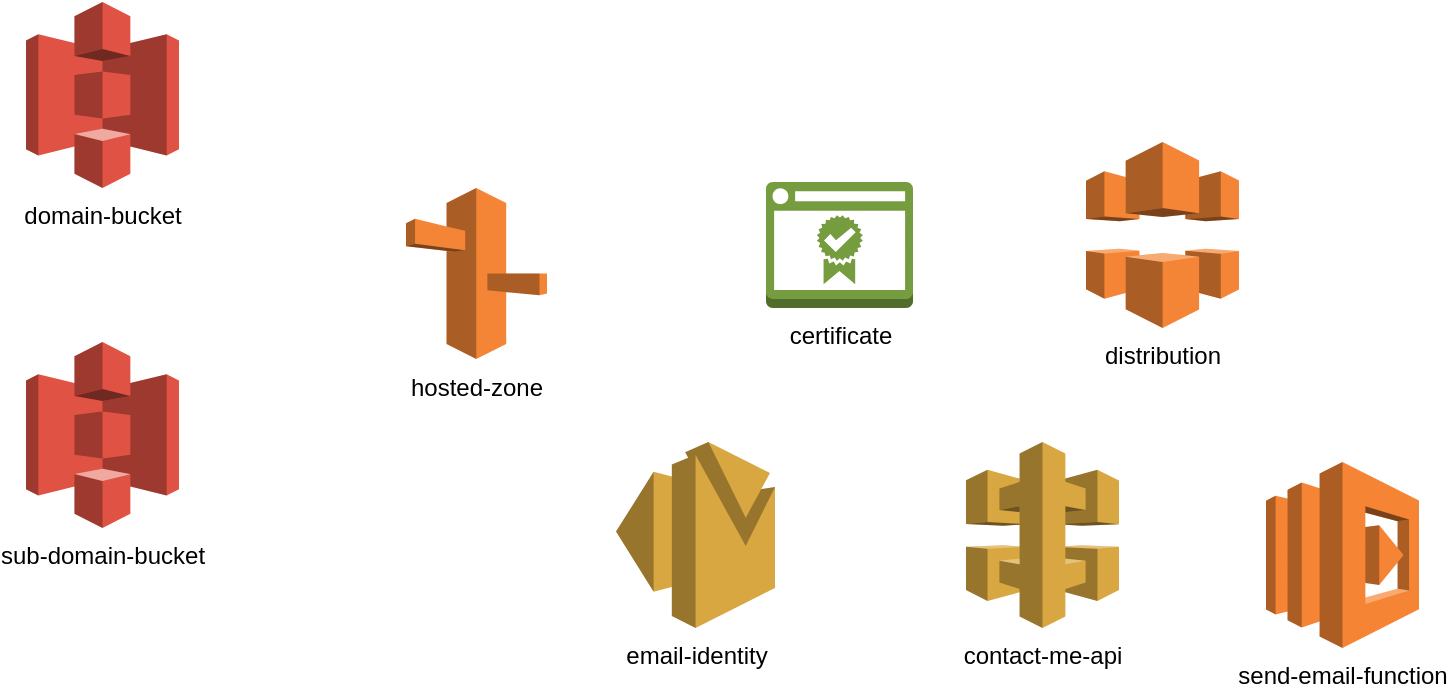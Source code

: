 <mxfile version="20.8.13" type="device"><diagram name="Page-1" id="R6U_nauYl27q0w_M60sq"><mxGraphModel dx="954" dy="616" grid="1" gridSize="10" guides="1" tooltips="1" connect="1" arrows="1" fold="1" page="1" pageScale="1" pageWidth="850" pageHeight="1100" math="0" shadow="0"><root><mxCell id="0"/><mxCell id="1" parent="0"/><mxCell id="uLTe1KyBiD-FxtmMQ3WB-1" value="domain-bucket" style="outlineConnect=0;dashed=0;verticalLabelPosition=bottom;verticalAlign=top;align=center;html=1;shape=mxgraph.aws3.s3;fillColor=#E05243;gradientColor=none;" vertex="1" parent="1"><mxGeometry x="130" y="50" width="76.5" height="93" as="geometry"/></mxCell><mxCell id="uLTe1KyBiD-FxtmMQ3WB-2" value="sub-domain-bucket" style="outlineConnect=0;dashed=0;verticalLabelPosition=bottom;verticalAlign=top;align=center;html=1;shape=mxgraph.aws3.s3;fillColor=#E05243;gradientColor=none;" vertex="1" parent="1"><mxGeometry x="130" y="220" width="76.5" height="93" as="geometry"/></mxCell><mxCell id="uLTe1KyBiD-FxtmMQ3WB-3" value="hosted-zone" style="outlineConnect=0;dashed=0;verticalLabelPosition=bottom;verticalAlign=top;align=center;html=1;shape=mxgraph.aws3.route_53;fillColor=#F58536;gradientColor=none;" vertex="1" parent="1"><mxGeometry x="320" y="143" width="70.5" height="85.5" as="geometry"/></mxCell><mxCell id="uLTe1KyBiD-FxtmMQ3WB-5" value="certificate" style="outlineConnect=0;dashed=0;verticalLabelPosition=bottom;verticalAlign=top;align=center;html=1;shape=mxgraph.aws3.certificate_manager_2;fillColor=#759C3E;gradientColor=none;" vertex="1" parent="1"><mxGeometry x="500" y="140" width="73.5" height="63" as="geometry"/></mxCell><mxCell id="uLTe1KyBiD-FxtmMQ3WB-6" value="distribution" style="outlineConnect=0;dashed=0;verticalLabelPosition=bottom;verticalAlign=top;align=center;html=1;shape=mxgraph.aws3.cloudfront;fillColor=#F58536;gradientColor=none;" vertex="1" parent="1"><mxGeometry x="660" y="120" width="76.5" height="93" as="geometry"/></mxCell><mxCell id="uLTe1KyBiD-FxtmMQ3WB-7" value="email-identity" style="outlineConnect=0;dashed=0;verticalLabelPosition=bottom;verticalAlign=top;align=center;html=1;shape=mxgraph.aws3.ses;fillColor=#D9A741;gradientColor=none;" vertex="1" parent="1"><mxGeometry x="425" y="270" width="79.5" height="93" as="geometry"/></mxCell><mxCell id="uLTe1KyBiD-FxtmMQ3WB-8" value="contact-me-api" style="outlineConnect=0;dashed=0;verticalLabelPosition=bottom;verticalAlign=top;align=center;html=1;shape=mxgraph.aws3.api_gateway;fillColor=#D9A741;gradientColor=none;" vertex="1" parent="1"><mxGeometry x="600" y="270" width="76.5" height="93" as="geometry"/></mxCell><mxCell id="uLTe1KyBiD-FxtmMQ3WB-9" value="send-email-function" style="outlineConnect=0;dashed=0;verticalLabelPosition=bottom;verticalAlign=top;align=center;html=1;shape=mxgraph.aws3.lambda;fillColor=#F58534;gradientColor=none;" vertex="1" parent="1"><mxGeometry x="750" y="280" width="76.5" height="93" as="geometry"/></mxCell></root></mxGraphModel></diagram></mxfile>
